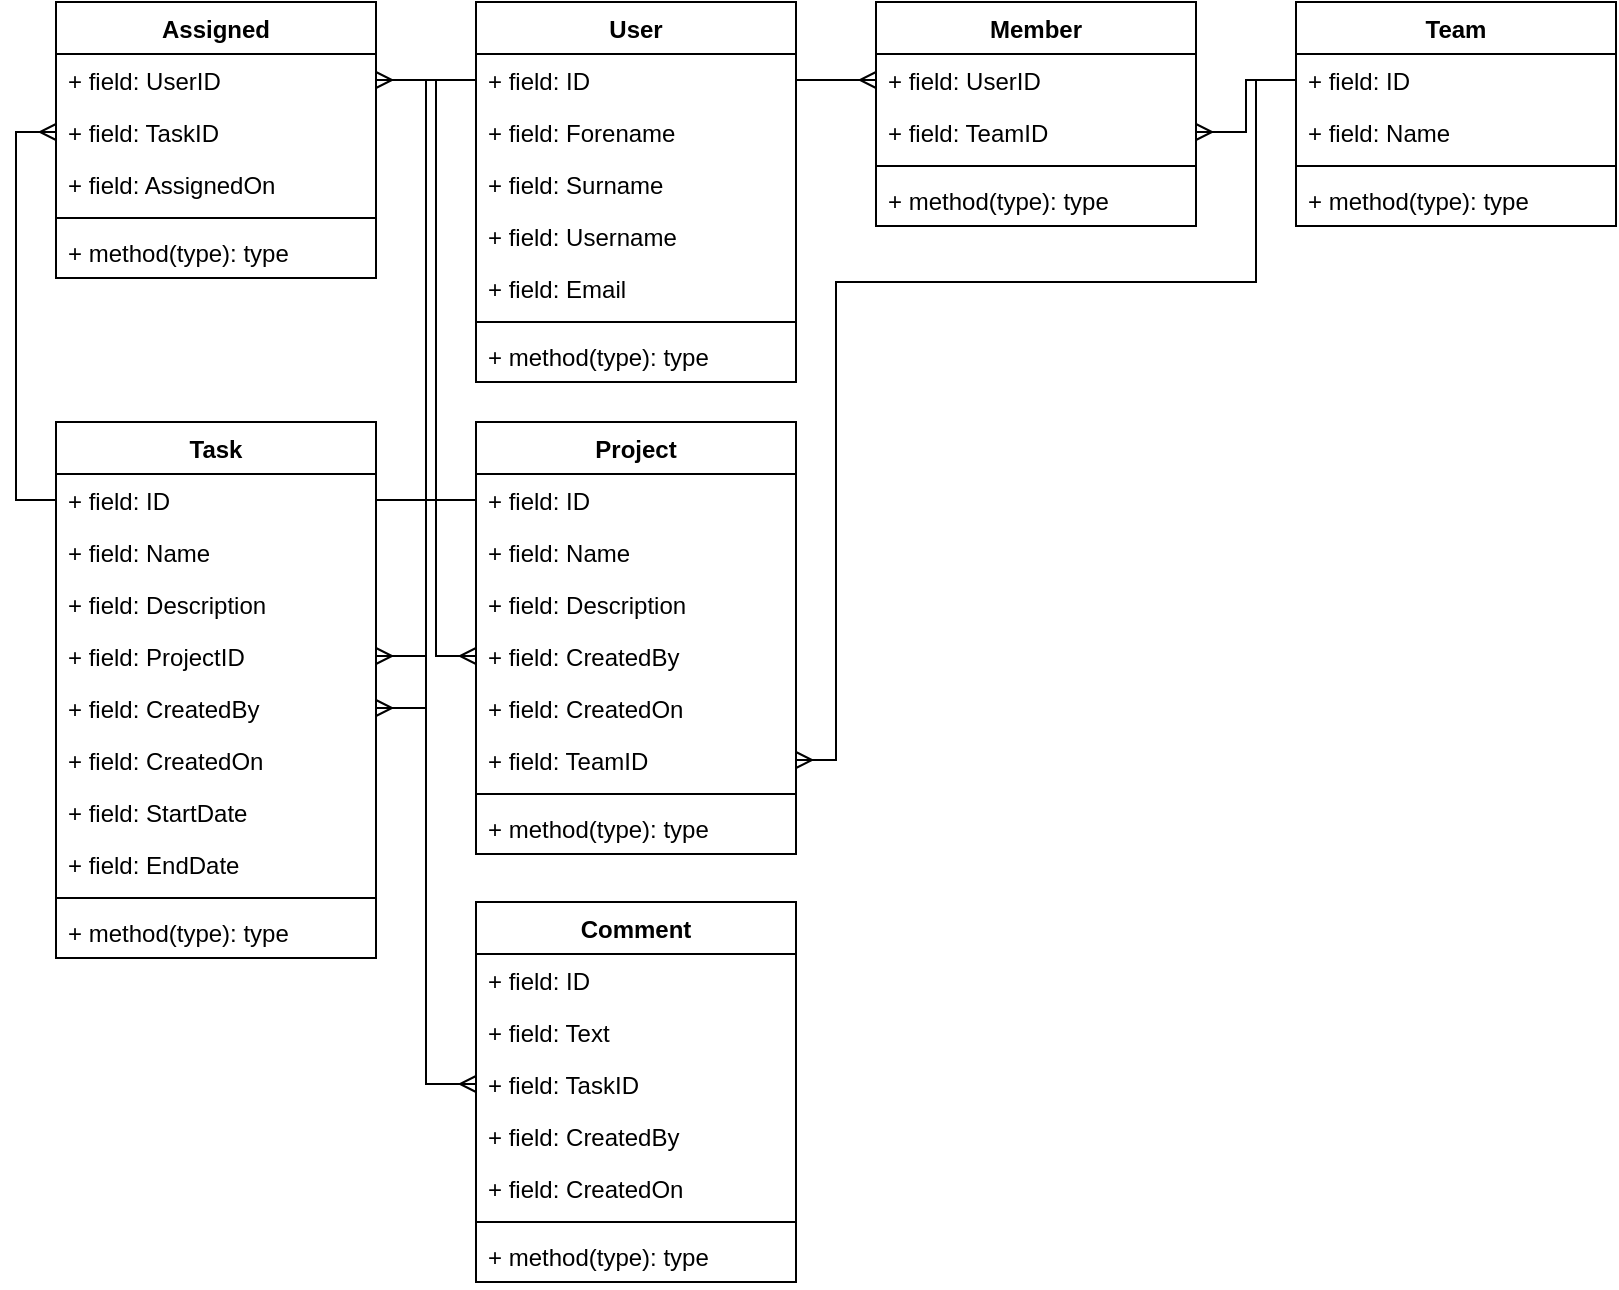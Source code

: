<mxfile version="12.6.2" type="github">
  <diagram id="C5RBs43oDa-KdzZeNtuy" name="Page-1">
    <mxGraphModel dx="2037" dy="478" grid="1" gridSize="10" guides="1" tooltips="1" connect="1" arrows="1" fold="1" page="1" pageScale="1" pageWidth="1169" pageHeight="827" math="0" shadow="0">
      <root>
        <mxCell id="WIyWlLk6GJQsqaUBKTNV-0"/>
        <mxCell id="WIyWlLk6GJQsqaUBKTNV-1" parent="WIyWlLk6GJQsqaUBKTNV-0"/>
        <mxCell id="nordsz7KWsW65aY-Uur0-18" value="User" style="swimlane;fontStyle=1;align=center;verticalAlign=top;childLayout=stackLayout;horizontal=1;startSize=26;horizontalStack=0;resizeParent=1;resizeParentMax=0;resizeLast=0;collapsible=1;marginBottom=0;" vertex="1" parent="WIyWlLk6GJQsqaUBKTNV-1">
          <mxGeometry x="230" y="30" width="160" height="190" as="geometry">
            <mxRectangle x="230" y="30" width="60" height="26" as="alternateBounds"/>
          </mxGeometry>
        </mxCell>
        <mxCell id="nordsz7KWsW65aY-Uur0-19" value="+ field: ID" style="text;strokeColor=none;fillColor=none;align=left;verticalAlign=top;spacingLeft=4;spacingRight=4;overflow=hidden;rotatable=0;points=[[0,0.5],[1,0.5]];portConstraint=eastwest;" vertex="1" parent="nordsz7KWsW65aY-Uur0-18">
          <mxGeometry y="26" width="160" height="26" as="geometry"/>
        </mxCell>
        <mxCell id="nordsz7KWsW65aY-Uur0-24" value="+ field: Forename" style="text;strokeColor=none;fillColor=none;align=left;verticalAlign=top;spacingLeft=4;spacingRight=4;overflow=hidden;rotatable=0;points=[[0,0.5],[1,0.5]];portConstraint=eastwest;" vertex="1" parent="nordsz7KWsW65aY-Uur0-18">
          <mxGeometry y="52" width="160" height="26" as="geometry"/>
        </mxCell>
        <mxCell id="nordsz7KWsW65aY-Uur0-25" value="+ field: Surname" style="text;strokeColor=none;fillColor=none;align=left;verticalAlign=top;spacingLeft=4;spacingRight=4;overflow=hidden;rotatable=0;points=[[0,0.5],[1,0.5]];portConstraint=eastwest;" vertex="1" parent="nordsz7KWsW65aY-Uur0-18">
          <mxGeometry y="78" width="160" height="26" as="geometry"/>
        </mxCell>
        <mxCell id="nordsz7KWsW65aY-Uur0-26" value="+ field: Username" style="text;strokeColor=none;fillColor=none;align=left;verticalAlign=top;spacingLeft=4;spacingRight=4;overflow=hidden;rotatable=0;points=[[0,0.5],[1,0.5]];portConstraint=eastwest;" vertex="1" parent="nordsz7KWsW65aY-Uur0-18">
          <mxGeometry y="104" width="160" height="26" as="geometry"/>
        </mxCell>
        <mxCell id="nordsz7KWsW65aY-Uur0-27" value="+ field: Email" style="text;strokeColor=none;fillColor=none;align=left;verticalAlign=top;spacingLeft=4;spacingRight=4;overflow=hidden;rotatable=0;points=[[0,0.5],[1,0.5]];portConstraint=eastwest;" vertex="1" parent="nordsz7KWsW65aY-Uur0-18">
          <mxGeometry y="130" width="160" height="26" as="geometry"/>
        </mxCell>
        <mxCell id="nordsz7KWsW65aY-Uur0-20" value="" style="line;strokeWidth=1;fillColor=none;align=left;verticalAlign=middle;spacingTop=-1;spacingLeft=3;spacingRight=3;rotatable=0;labelPosition=right;points=[];portConstraint=eastwest;" vertex="1" parent="nordsz7KWsW65aY-Uur0-18">
          <mxGeometry y="156" width="160" height="8" as="geometry"/>
        </mxCell>
        <mxCell id="nordsz7KWsW65aY-Uur0-21" value="+ method(type): type" style="text;strokeColor=none;fillColor=none;align=left;verticalAlign=top;spacingLeft=4;spacingRight=4;overflow=hidden;rotatable=0;points=[[0,0.5],[1,0.5]];portConstraint=eastwest;" vertex="1" parent="nordsz7KWsW65aY-Uur0-18">
          <mxGeometry y="164" width="160" height="26" as="geometry"/>
        </mxCell>
        <mxCell id="nordsz7KWsW65aY-Uur0-28" value="Member" style="swimlane;fontStyle=1;align=center;verticalAlign=top;childLayout=stackLayout;horizontal=1;startSize=26;horizontalStack=0;resizeParent=1;resizeParentMax=0;resizeLast=0;collapsible=1;marginBottom=0;" vertex="1" parent="WIyWlLk6GJQsqaUBKTNV-1">
          <mxGeometry x="430" y="30" width="160" height="112" as="geometry"/>
        </mxCell>
        <mxCell id="nordsz7KWsW65aY-Uur0-29" value="+ field: UserID" style="text;strokeColor=none;fillColor=none;align=left;verticalAlign=top;spacingLeft=4;spacingRight=4;overflow=hidden;rotatable=0;points=[[0,0.5],[1,0.5]];portConstraint=eastwest;" vertex="1" parent="nordsz7KWsW65aY-Uur0-28">
          <mxGeometry y="26" width="160" height="26" as="geometry"/>
        </mxCell>
        <mxCell id="nordsz7KWsW65aY-Uur0-30" value="+ field: TeamID" style="text;strokeColor=none;fillColor=none;align=left;verticalAlign=top;spacingLeft=4;spacingRight=4;overflow=hidden;rotatable=0;points=[[0,0.5],[1,0.5]];portConstraint=eastwest;" vertex="1" parent="nordsz7KWsW65aY-Uur0-28">
          <mxGeometry y="52" width="160" height="26" as="geometry"/>
        </mxCell>
        <mxCell id="nordsz7KWsW65aY-Uur0-34" value="" style="line;strokeWidth=1;fillColor=none;align=left;verticalAlign=middle;spacingTop=-1;spacingLeft=3;spacingRight=3;rotatable=0;labelPosition=right;points=[];portConstraint=eastwest;" vertex="1" parent="nordsz7KWsW65aY-Uur0-28">
          <mxGeometry y="78" width="160" height="8" as="geometry"/>
        </mxCell>
        <mxCell id="nordsz7KWsW65aY-Uur0-35" value="+ method(type): type" style="text;strokeColor=none;fillColor=none;align=left;verticalAlign=top;spacingLeft=4;spacingRight=4;overflow=hidden;rotatable=0;points=[[0,0.5],[1,0.5]];portConstraint=eastwest;" vertex="1" parent="nordsz7KWsW65aY-Uur0-28">
          <mxGeometry y="86" width="160" height="26" as="geometry"/>
        </mxCell>
        <mxCell id="nordsz7KWsW65aY-Uur0-37" value="Team" style="swimlane;fontStyle=1;align=center;verticalAlign=top;childLayout=stackLayout;horizontal=1;startSize=26;horizontalStack=0;resizeParent=1;resizeParentMax=0;resizeLast=0;collapsible=1;marginBottom=0;" vertex="1" parent="WIyWlLk6GJQsqaUBKTNV-1">
          <mxGeometry x="640" y="30" width="160" height="112" as="geometry"/>
        </mxCell>
        <mxCell id="nordsz7KWsW65aY-Uur0-38" value="+ field: ID" style="text;strokeColor=none;fillColor=none;align=left;verticalAlign=top;spacingLeft=4;spacingRight=4;overflow=hidden;rotatable=0;points=[[0,0.5],[1,0.5]];portConstraint=eastwest;" vertex="1" parent="nordsz7KWsW65aY-Uur0-37">
          <mxGeometry y="26" width="160" height="26" as="geometry"/>
        </mxCell>
        <mxCell id="nordsz7KWsW65aY-Uur0-39" value="+ field: Name" style="text;strokeColor=none;fillColor=none;align=left;verticalAlign=top;spacingLeft=4;spacingRight=4;overflow=hidden;rotatable=0;points=[[0,0.5],[1,0.5]];portConstraint=eastwest;" vertex="1" parent="nordsz7KWsW65aY-Uur0-37">
          <mxGeometry y="52" width="160" height="26" as="geometry"/>
        </mxCell>
        <mxCell id="nordsz7KWsW65aY-Uur0-43" value="" style="line;strokeWidth=1;fillColor=none;align=left;verticalAlign=middle;spacingTop=-1;spacingLeft=3;spacingRight=3;rotatable=0;labelPosition=right;points=[];portConstraint=eastwest;" vertex="1" parent="nordsz7KWsW65aY-Uur0-37">
          <mxGeometry y="78" width="160" height="8" as="geometry"/>
        </mxCell>
        <mxCell id="nordsz7KWsW65aY-Uur0-44" value="+ method(type): type" style="text;strokeColor=none;fillColor=none;align=left;verticalAlign=top;spacingLeft=4;spacingRight=4;overflow=hidden;rotatable=0;points=[[0,0.5],[1,0.5]];portConstraint=eastwest;" vertex="1" parent="nordsz7KWsW65aY-Uur0-37">
          <mxGeometry y="86" width="160" height="26" as="geometry"/>
        </mxCell>
        <mxCell id="nordsz7KWsW65aY-Uur0-46" style="edgeStyle=orthogonalEdgeStyle;rounded=0;orthogonalLoop=1;jettySize=auto;html=1;exitX=0;exitY=0.5;exitDx=0;exitDy=0;entryX=1;entryY=0.5;entryDx=0;entryDy=0;endArrow=ERmany;endFill=0;" edge="1" parent="WIyWlLk6GJQsqaUBKTNV-1" source="nordsz7KWsW65aY-Uur0-38" target="nordsz7KWsW65aY-Uur0-30">
          <mxGeometry relative="1" as="geometry"/>
        </mxCell>
        <mxCell id="nordsz7KWsW65aY-Uur0-47" style="edgeStyle=orthogonalEdgeStyle;rounded=0;orthogonalLoop=1;jettySize=auto;html=1;entryX=0;entryY=0.5;entryDx=0;entryDy=0;endArrow=ERmany;endFill=0;" edge="1" parent="WIyWlLk6GJQsqaUBKTNV-1" source="nordsz7KWsW65aY-Uur0-19" target="nordsz7KWsW65aY-Uur0-29">
          <mxGeometry relative="1" as="geometry"/>
        </mxCell>
        <mxCell id="nordsz7KWsW65aY-Uur0-48" value="Project" style="swimlane;fontStyle=1;align=center;verticalAlign=top;childLayout=stackLayout;horizontal=1;startSize=26;horizontalStack=0;resizeParent=1;resizeParentMax=0;resizeLast=0;collapsible=1;marginBottom=0;" vertex="1" parent="WIyWlLk6GJQsqaUBKTNV-1">
          <mxGeometry x="230" y="240" width="160" height="216" as="geometry"/>
        </mxCell>
        <mxCell id="nordsz7KWsW65aY-Uur0-49" value="+ field: ID" style="text;strokeColor=none;fillColor=none;align=left;verticalAlign=top;spacingLeft=4;spacingRight=4;overflow=hidden;rotatable=0;points=[[0,0.5],[1,0.5]];portConstraint=eastwest;" vertex="1" parent="nordsz7KWsW65aY-Uur0-48">
          <mxGeometry y="26" width="160" height="26" as="geometry"/>
        </mxCell>
        <mxCell id="nordsz7KWsW65aY-Uur0-50" value="+ field: Name" style="text;strokeColor=none;fillColor=none;align=left;verticalAlign=top;spacingLeft=4;spacingRight=4;overflow=hidden;rotatable=0;points=[[0,0.5],[1,0.5]];portConstraint=eastwest;" vertex="1" parent="nordsz7KWsW65aY-Uur0-48">
          <mxGeometry y="52" width="160" height="26" as="geometry"/>
        </mxCell>
        <mxCell id="nordsz7KWsW65aY-Uur0-51" value="+ field: Description" style="text;strokeColor=none;fillColor=none;align=left;verticalAlign=top;spacingLeft=4;spacingRight=4;overflow=hidden;rotatable=0;points=[[0,0.5],[1,0.5]];portConstraint=eastwest;" vertex="1" parent="nordsz7KWsW65aY-Uur0-48">
          <mxGeometry y="78" width="160" height="26" as="geometry"/>
        </mxCell>
        <mxCell id="nordsz7KWsW65aY-Uur0-52" value="+ field: CreatedBy" style="text;strokeColor=none;fillColor=none;align=left;verticalAlign=top;spacingLeft=4;spacingRight=4;overflow=hidden;rotatable=0;points=[[0,0.5],[1,0.5]];portConstraint=eastwest;" vertex="1" parent="nordsz7KWsW65aY-Uur0-48">
          <mxGeometry y="104" width="160" height="26" as="geometry"/>
        </mxCell>
        <mxCell id="nordsz7KWsW65aY-Uur0-53" value="+ field: CreatedOn" style="text;strokeColor=none;fillColor=none;align=left;verticalAlign=top;spacingLeft=4;spacingRight=4;overflow=hidden;rotatable=0;points=[[0,0.5],[1,0.5]];portConstraint=eastwest;" vertex="1" parent="nordsz7KWsW65aY-Uur0-48">
          <mxGeometry y="130" width="160" height="26" as="geometry"/>
        </mxCell>
        <mxCell id="nordsz7KWsW65aY-Uur0-93" value="+ field: TeamID" style="text;strokeColor=none;fillColor=none;align=left;verticalAlign=top;spacingLeft=4;spacingRight=4;overflow=hidden;rotatable=0;points=[[0,0.5],[1,0.5]];portConstraint=eastwest;" vertex="1" parent="nordsz7KWsW65aY-Uur0-48">
          <mxGeometry y="156" width="160" height="26" as="geometry"/>
        </mxCell>
        <mxCell id="nordsz7KWsW65aY-Uur0-54" value="" style="line;strokeWidth=1;fillColor=none;align=left;verticalAlign=middle;spacingTop=-1;spacingLeft=3;spacingRight=3;rotatable=0;labelPosition=right;points=[];portConstraint=eastwest;" vertex="1" parent="nordsz7KWsW65aY-Uur0-48">
          <mxGeometry y="182" width="160" height="8" as="geometry"/>
        </mxCell>
        <mxCell id="nordsz7KWsW65aY-Uur0-55" value="+ method(type): type" style="text;strokeColor=none;fillColor=none;align=left;verticalAlign=top;spacingLeft=4;spacingRight=4;overflow=hidden;rotatable=0;points=[[0,0.5],[1,0.5]];portConstraint=eastwest;" vertex="1" parent="nordsz7KWsW65aY-Uur0-48">
          <mxGeometry y="190" width="160" height="26" as="geometry"/>
        </mxCell>
        <mxCell id="nordsz7KWsW65aY-Uur0-56" style="edgeStyle=orthogonalEdgeStyle;rounded=0;orthogonalLoop=1;jettySize=auto;html=1;exitX=0;exitY=0.5;exitDx=0;exitDy=0;entryX=0;entryY=0.5;entryDx=0;entryDy=0;endArrow=ERmany;endFill=0;" edge="1" parent="WIyWlLk6GJQsqaUBKTNV-1" source="nordsz7KWsW65aY-Uur0-19" target="nordsz7KWsW65aY-Uur0-52">
          <mxGeometry relative="1" as="geometry"/>
        </mxCell>
        <mxCell id="nordsz7KWsW65aY-Uur0-57" value="Assigned" style="swimlane;fontStyle=1;align=center;verticalAlign=top;childLayout=stackLayout;horizontal=1;startSize=26;horizontalStack=0;resizeParent=1;resizeParentMax=0;resizeLast=0;collapsible=1;marginBottom=0;" vertex="1" parent="WIyWlLk6GJQsqaUBKTNV-1">
          <mxGeometry x="20" y="30" width="160" height="138" as="geometry"/>
        </mxCell>
        <mxCell id="nordsz7KWsW65aY-Uur0-58" value="+ field: UserID" style="text;strokeColor=none;fillColor=none;align=left;verticalAlign=top;spacingLeft=4;spacingRight=4;overflow=hidden;rotatable=0;points=[[0,0.5],[1,0.5]];portConstraint=eastwest;" vertex="1" parent="nordsz7KWsW65aY-Uur0-57">
          <mxGeometry y="26" width="160" height="26" as="geometry"/>
        </mxCell>
        <mxCell id="nordsz7KWsW65aY-Uur0-59" value="+ field: TaskID" style="text;strokeColor=none;fillColor=none;align=left;verticalAlign=top;spacingLeft=4;spacingRight=4;overflow=hidden;rotatable=0;points=[[0,0.5],[1,0.5]];portConstraint=eastwest;" vertex="1" parent="nordsz7KWsW65aY-Uur0-57">
          <mxGeometry y="52" width="160" height="26" as="geometry"/>
        </mxCell>
        <mxCell id="nordsz7KWsW65aY-Uur0-62" value="+ field: AssignedOn" style="text;strokeColor=none;fillColor=none;align=left;verticalAlign=top;spacingLeft=4;spacingRight=4;overflow=hidden;rotatable=0;points=[[0,0.5],[1,0.5]];portConstraint=eastwest;" vertex="1" parent="nordsz7KWsW65aY-Uur0-57">
          <mxGeometry y="78" width="160" height="26" as="geometry"/>
        </mxCell>
        <mxCell id="nordsz7KWsW65aY-Uur0-60" value="" style="line;strokeWidth=1;fillColor=none;align=left;verticalAlign=middle;spacingTop=-1;spacingLeft=3;spacingRight=3;rotatable=0;labelPosition=right;points=[];portConstraint=eastwest;" vertex="1" parent="nordsz7KWsW65aY-Uur0-57">
          <mxGeometry y="104" width="160" height="8" as="geometry"/>
        </mxCell>
        <mxCell id="nordsz7KWsW65aY-Uur0-61" value="+ method(type): type" style="text;strokeColor=none;fillColor=none;align=left;verticalAlign=top;spacingLeft=4;spacingRight=4;overflow=hidden;rotatable=0;points=[[0,0.5],[1,0.5]];portConstraint=eastwest;" vertex="1" parent="nordsz7KWsW65aY-Uur0-57">
          <mxGeometry y="112" width="160" height="26" as="geometry"/>
        </mxCell>
        <mxCell id="nordsz7KWsW65aY-Uur0-63" value="Task" style="swimlane;fontStyle=1;align=center;verticalAlign=top;childLayout=stackLayout;horizontal=1;startSize=26;horizontalStack=0;resizeParent=1;resizeParentMax=0;resizeLast=0;collapsible=1;marginBottom=0;" vertex="1" parent="WIyWlLk6GJQsqaUBKTNV-1">
          <mxGeometry x="20" y="240" width="160" height="268" as="geometry"/>
        </mxCell>
        <mxCell id="nordsz7KWsW65aY-Uur0-64" value="+ field: ID" style="text;strokeColor=none;fillColor=none;align=left;verticalAlign=top;spacingLeft=4;spacingRight=4;overflow=hidden;rotatable=0;points=[[0,0.5],[1,0.5]];portConstraint=eastwest;" vertex="1" parent="nordsz7KWsW65aY-Uur0-63">
          <mxGeometry y="26" width="160" height="26" as="geometry"/>
        </mxCell>
        <mxCell id="nordsz7KWsW65aY-Uur0-65" value="+ field: Name" style="text;strokeColor=none;fillColor=none;align=left;verticalAlign=top;spacingLeft=4;spacingRight=4;overflow=hidden;rotatable=0;points=[[0,0.5],[1,0.5]];portConstraint=eastwest;" vertex="1" parent="nordsz7KWsW65aY-Uur0-63">
          <mxGeometry y="52" width="160" height="26" as="geometry"/>
        </mxCell>
        <mxCell id="nordsz7KWsW65aY-Uur0-66" value="+ field: Description" style="text;strokeColor=none;fillColor=none;align=left;verticalAlign=top;spacingLeft=4;spacingRight=4;overflow=hidden;rotatable=0;points=[[0,0.5],[1,0.5]];portConstraint=eastwest;" vertex="1" parent="nordsz7KWsW65aY-Uur0-63">
          <mxGeometry y="78" width="160" height="26" as="geometry"/>
        </mxCell>
        <mxCell id="nordsz7KWsW65aY-Uur0-73" value="+ field: ProjectID" style="text;strokeColor=none;fillColor=none;align=left;verticalAlign=top;spacingLeft=4;spacingRight=4;overflow=hidden;rotatable=0;points=[[0,0.5],[1,0.5]];portConstraint=eastwest;" vertex="1" parent="nordsz7KWsW65aY-Uur0-63">
          <mxGeometry y="104" width="160" height="26" as="geometry"/>
        </mxCell>
        <mxCell id="nordsz7KWsW65aY-Uur0-67" value="+ field: CreatedBy" style="text;strokeColor=none;fillColor=none;align=left;verticalAlign=top;spacingLeft=4;spacingRight=4;overflow=hidden;rotatable=0;points=[[0,0.5],[1,0.5]];portConstraint=eastwest;" vertex="1" parent="nordsz7KWsW65aY-Uur0-63">
          <mxGeometry y="130" width="160" height="26" as="geometry"/>
        </mxCell>
        <mxCell id="nordsz7KWsW65aY-Uur0-68" value="+ field: CreatedOn" style="text;strokeColor=none;fillColor=none;align=left;verticalAlign=top;spacingLeft=4;spacingRight=4;overflow=hidden;rotatable=0;points=[[0,0.5],[1,0.5]];portConstraint=eastwest;" vertex="1" parent="nordsz7KWsW65aY-Uur0-63">
          <mxGeometry y="156" width="160" height="26" as="geometry"/>
        </mxCell>
        <mxCell id="nordsz7KWsW65aY-Uur0-74" value="+ field: StartDate" style="text;strokeColor=none;fillColor=none;align=left;verticalAlign=top;spacingLeft=4;spacingRight=4;overflow=hidden;rotatable=0;points=[[0,0.5],[1,0.5]];portConstraint=eastwest;" vertex="1" parent="nordsz7KWsW65aY-Uur0-63">
          <mxGeometry y="182" width="160" height="26" as="geometry"/>
        </mxCell>
        <mxCell id="nordsz7KWsW65aY-Uur0-75" value="+ field: EndDate" style="text;strokeColor=none;fillColor=none;align=left;verticalAlign=top;spacingLeft=4;spacingRight=4;overflow=hidden;rotatable=0;points=[[0,0.5],[1,0.5]];portConstraint=eastwest;" vertex="1" parent="nordsz7KWsW65aY-Uur0-63">
          <mxGeometry y="208" width="160" height="26" as="geometry"/>
        </mxCell>
        <mxCell id="nordsz7KWsW65aY-Uur0-69" value="" style="line;strokeWidth=1;fillColor=none;align=left;verticalAlign=middle;spacingTop=-1;spacingLeft=3;spacingRight=3;rotatable=0;labelPosition=right;points=[];portConstraint=eastwest;" vertex="1" parent="nordsz7KWsW65aY-Uur0-63">
          <mxGeometry y="234" width="160" height="8" as="geometry"/>
        </mxCell>
        <mxCell id="nordsz7KWsW65aY-Uur0-70" value="+ method(type): type" style="text;strokeColor=none;fillColor=none;align=left;verticalAlign=top;spacingLeft=4;spacingRight=4;overflow=hidden;rotatable=0;points=[[0,0.5],[1,0.5]];portConstraint=eastwest;" vertex="1" parent="nordsz7KWsW65aY-Uur0-63">
          <mxGeometry y="242" width="160" height="26" as="geometry"/>
        </mxCell>
        <mxCell id="nordsz7KWsW65aY-Uur0-80" style="edgeStyle=orthogonalEdgeStyle;rounded=0;orthogonalLoop=1;jettySize=auto;html=1;exitX=0;exitY=0.5;exitDx=0;exitDy=0;entryX=1;entryY=0.5;entryDx=0;entryDy=0;endArrow=ERmany;endFill=0;" edge="1" parent="WIyWlLk6GJQsqaUBKTNV-1" source="nordsz7KWsW65aY-Uur0-19" target="nordsz7KWsW65aY-Uur0-67">
          <mxGeometry relative="1" as="geometry"/>
        </mxCell>
        <mxCell id="nordsz7KWsW65aY-Uur0-81" style="edgeStyle=orthogonalEdgeStyle;rounded=0;orthogonalLoop=1;jettySize=auto;html=1;exitX=0;exitY=0.5;exitDx=0;exitDy=0;entryX=1;entryY=0.5;entryDx=0;entryDy=0;endArrow=ERmany;endFill=0;" edge="1" parent="WIyWlLk6GJQsqaUBKTNV-1" source="nordsz7KWsW65aY-Uur0-49" target="nordsz7KWsW65aY-Uur0-73">
          <mxGeometry relative="1" as="geometry"/>
        </mxCell>
        <mxCell id="nordsz7KWsW65aY-Uur0-82" value="Comment" style="swimlane;fontStyle=1;align=center;verticalAlign=top;childLayout=stackLayout;horizontal=1;startSize=26;horizontalStack=0;resizeParent=1;resizeParentMax=0;resizeLast=0;collapsible=1;marginBottom=0;" vertex="1" parent="WIyWlLk6GJQsqaUBKTNV-1">
          <mxGeometry x="230" y="480" width="160" height="190" as="geometry"/>
        </mxCell>
        <mxCell id="nordsz7KWsW65aY-Uur0-83" value="+ field: ID" style="text;strokeColor=none;fillColor=none;align=left;verticalAlign=top;spacingLeft=4;spacingRight=4;overflow=hidden;rotatable=0;points=[[0,0.5],[1,0.5]];portConstraint=eastwest;" vertex="1" parent="nordsz7KWsW65aY-Uur0-82">
          <mxGeometry y="26" width="160" height="26" as="geometry"/>
        </mxCell>
        <mxCell id="nordsz7KWsW65aY-Uur0-84" value="+ field: Text" style="text;strokeColor=none;fillColor=none;align=left;verticalAlign=top;spacingLeft=4;spacingRight=4;overflow=hidden;rotatable=0;points=[[0,0.5],[1,0.5]];portConstraint=eastwest;" vertex="1" parent="nordsz7KWsW65aY-Uur0-82">
          <mxGeometry y="52" width="160" height="26" as="geometry"/>
        </mxCell>
        <mxCell id="nordsz7KWsW65aY-Uur0-85" value="+ field: TaskID" style="text;strokeColor=none;fillColor=none;align=left;verticalAlign=top;spacingLeft=4;spacingRight=4;overflow=hidden;rotatable=0;points=[[0,0.5],[1,0.5]];portConstraint=eastwest;" vertex="1" parent="nordsz7KWsW65aY-Uur0-82">
          <mxGeometry y="78" width="160" height="26" as="geometry"/>
        </mxCell>
        <mxCell id="nordsz7KWsW65aY-Uur0-86" value="+ field: CreatedBy" style="text;strokeColor=none;fillColor=none;align=left;verticalAlign=top;spacingLeft=4;spacingRight=4;overflow=hidden;rotatable=0;points=[[0,0.5],[1,0.5]];portConstraint=eastwest;" vertex="1" parent="nordsz7KWsW65aY-Uur0-82">
          <mxGeometry y="104" width="160" height="26" as="geometry"/>
        </mxCell>
        <mxCell id="nordsz7KWsW65aY-Uur0-87" value="+ field: CreatedOn" style="text;strokeColor=none;fillColor=none;align=left;verticalAlign=top;spacingLeft=4;spacingRight=4;overflow=hidden;rotatable=0;points=[[0,0.5],[1,0.5]];portConstraint=eastwest;" vertex="1" parent="nordsz7KWsW65aY-Uur0-82">
          <mxGeometry y="130" width="160" height="26" as="geometry"/>
        </mxCell>
        <mxCell id="nordsz7KWsW65aY-Uur0-88" value="" style="line;strokeWidth=1;fillColor=none;align=left;verticalAlign=middle;spacingTop=-1;spacingLeft=3;spacingRight=3;rotatable=0;labelPosition=right;points=[];portConstraint=eastwest;" vertex="1" parent="nordsz7KWsW65aY-Uur0-82">
          <mxGeometry y="156" width="160" height="8" as="geometry"/>
        </mxCell>
        <mxCell id="nordsz7KWsW65aY-Uur0-89" value="+ method(type): type" style="text;strokeColor=none;fillColor=none;align=left;verticalAlign=top;spacingLeft=4;spacingRight=4;overflow=hidden;rotatable=0;points=[[0,0.5],[1,0.5]];portConstraint=eastwest;" vertex="1" parent="nordsz7KWsW65aY-Uur0-82">
          <mxGeometry y="164" width="160" height="26" as="geometry"/>
        </mxCell>
        <mxCell id="nordsz7KWsW65aY-Uur0-91" style="edgeStyle=orthogonalEdgeStyle;rounded=0;orthogonalLoop=1;jettySize=auto;html=1;exitX=1;exitY=0.5;exitDx=0;exitDy=0;entryX=0;entryY=0.5;entryDx=0;entryDy=0;endArrow=ERmany;endFill=0;" edge="1" parent="WIyWlLk6GJQsqaUBKTNV-1" source="nordsz7KWsW65aY-Uur0-64" target="nordsz7KWsW65aY-Uur0-85">
          <mxGeometry relative="1" as="geometry"/>
        </mxCell>
        <mxCell id="nordsz7KWsW65aY-Uur0-94" style="edgeStyle=orthogonalEdgeStyle;rounded=0;orthogonalLoop=1;jettySize=auto;html=1;exitX=0;exitY=0.5;exitDx=0;exitDy=0;entryX=1;entryY=0.5;entryDx=0;entryDy=0;endArrow=ERmany;endFill=0;" edge="1" parent="WIyWlLk6GJQsqaUBKTNV-1" source="nordsz7KWsW65aY-Uur0-38" target="nordsz7KWsW65aY-Uur0-93">
          <mxGeometry relative="1" as="geometry">
            <Array as="points">
              <mxPoint x="620" y="69"/>
              <mxPoint x="620" y="170"/>
              <mxPoint x="410" y="170"/>
              <mxPoint x="410" y="409"/>
            </Array>
          </mxGeometry>
        </mxCell>
        <mxCell id="nordsz7KWsW65aY-Uur0-95" style="edgeStyle=orthogonalEdgeStyle;rounded=0;orthogonalLoop=1;jettySize=auto;html=1;exitX=0;exitY=0.5;exitDx=0;exitDy=0;entryX=1;entryY=0.5;entryDx=0;entryDy=0;endArrow=ERmany;endFill=0;" edge="1" parent="WIyWlLk6GJQsqaUBKTNV-1" source="nordsz7KWsW65aY-Uur0-19" target="nordsz7KWsW65aY-Uur0-58">
          <mxGeometry relative="1" as="geometry"/>
        </mxCell>
        <mxCell id="nordsz7KWsW65aY-Uur0-96" style="edgeStyle=orthogonalEdgeStyle;rounded=0;orthogonalLoop=1;jettySize=auto;html=1;exitX=0;exitY=0.5;exitDx=0;exitDy=0;entryX=0;entryY=0.5;entryDx=0;entryDy=0;endArrow=ERmany;endFill=0;" edge="1" parent="WIyWlLk6GJQsqaUBKTNV-1" source="nordsz7KWsW65aY-Uur0-64" target="nordsz7KWsW65aY-Uur0-59">
          <mxGeometry relative="1" as="geometry"/>
        </mxCell>
      </root>
    </mxGraphModel>
  </diagram>
</mxfile>
